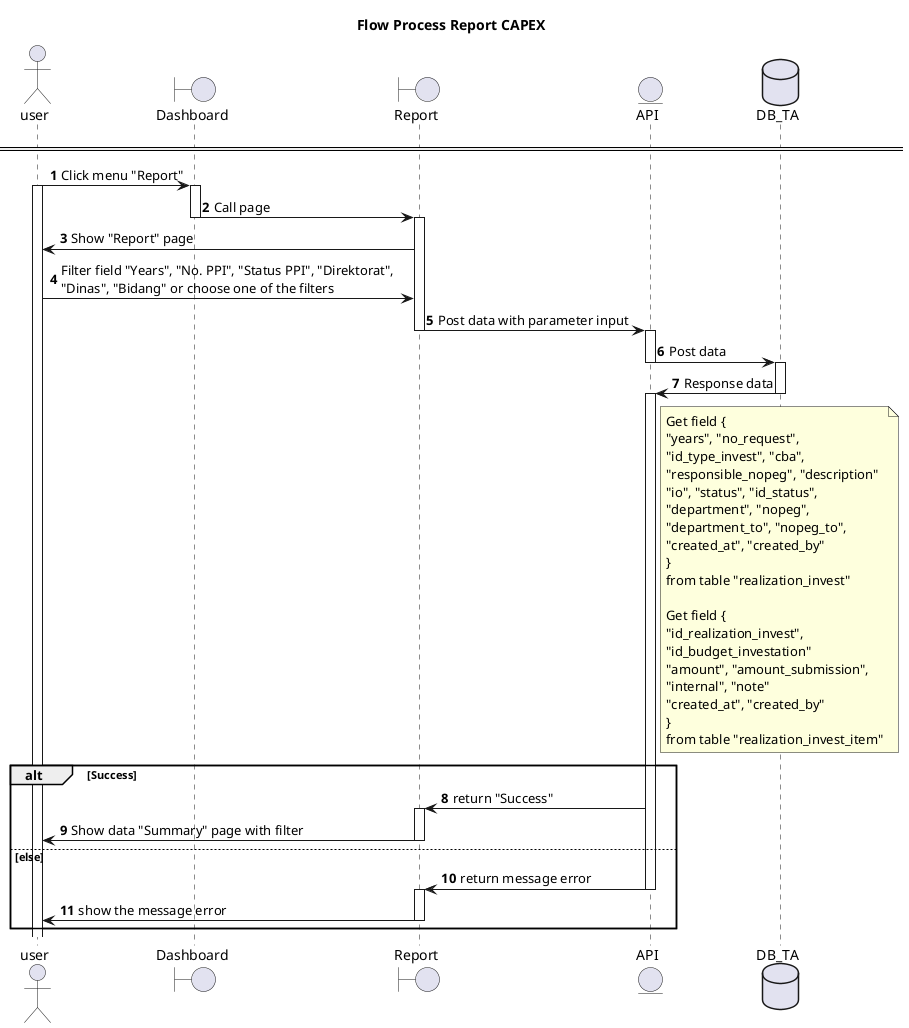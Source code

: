 @startuml TA
title "Flow Process Report CAPEX"

actor user
boundary "Dashboard" as dashboard
boundary "Report" as report
entity "API" as api
database "DB_TA" as DB_TA

autonumber

====



user -> dashboard : Click menu "Report"
activate user
activate dashboard
dashboard -> report : Call page
deactivate dashboard
activate report
report -> user : Show "Report" page
user -> report : Filter field "Years", "No. PPI", "Status PPI", "Direktorat", \n"Dinas", "Bidang" or choose one of the filters
report -> api : Post data with parameter input
deactivate report
activate api
api -> DB_TA : Post data
deactivate api
activate DB_TA
DB_TA -> api : Response data
note right of api
    Get field {
    "years", "no_request",
    "id_type_invest", "cba",
    "responsible_nopeg", "description"
    "io", "status", "id_status",
    "department", "nopeg",
    "department_to", "nopeg_to",
    "created_at", "created_by"
    }
    from table "realization_invest"

    Get field {
    "id_realization_invest",
    "id_budget_investation"
    "amount", "amount_submission",
    "internal", "note"
    "created_at", "created_by"
    }
    from table "realization_invest_item"
endnote
deactivate DB_TA
activate api
alt Success
    report  <- api : return "Success"
    activate report
    user <- report  : Show data "Summary" page with filter
    deactivate report
else else
    report  <- api : return message error
    deactivate api
    activate report
    user <- report  : show the message error
    deactivate report
end


@enduml